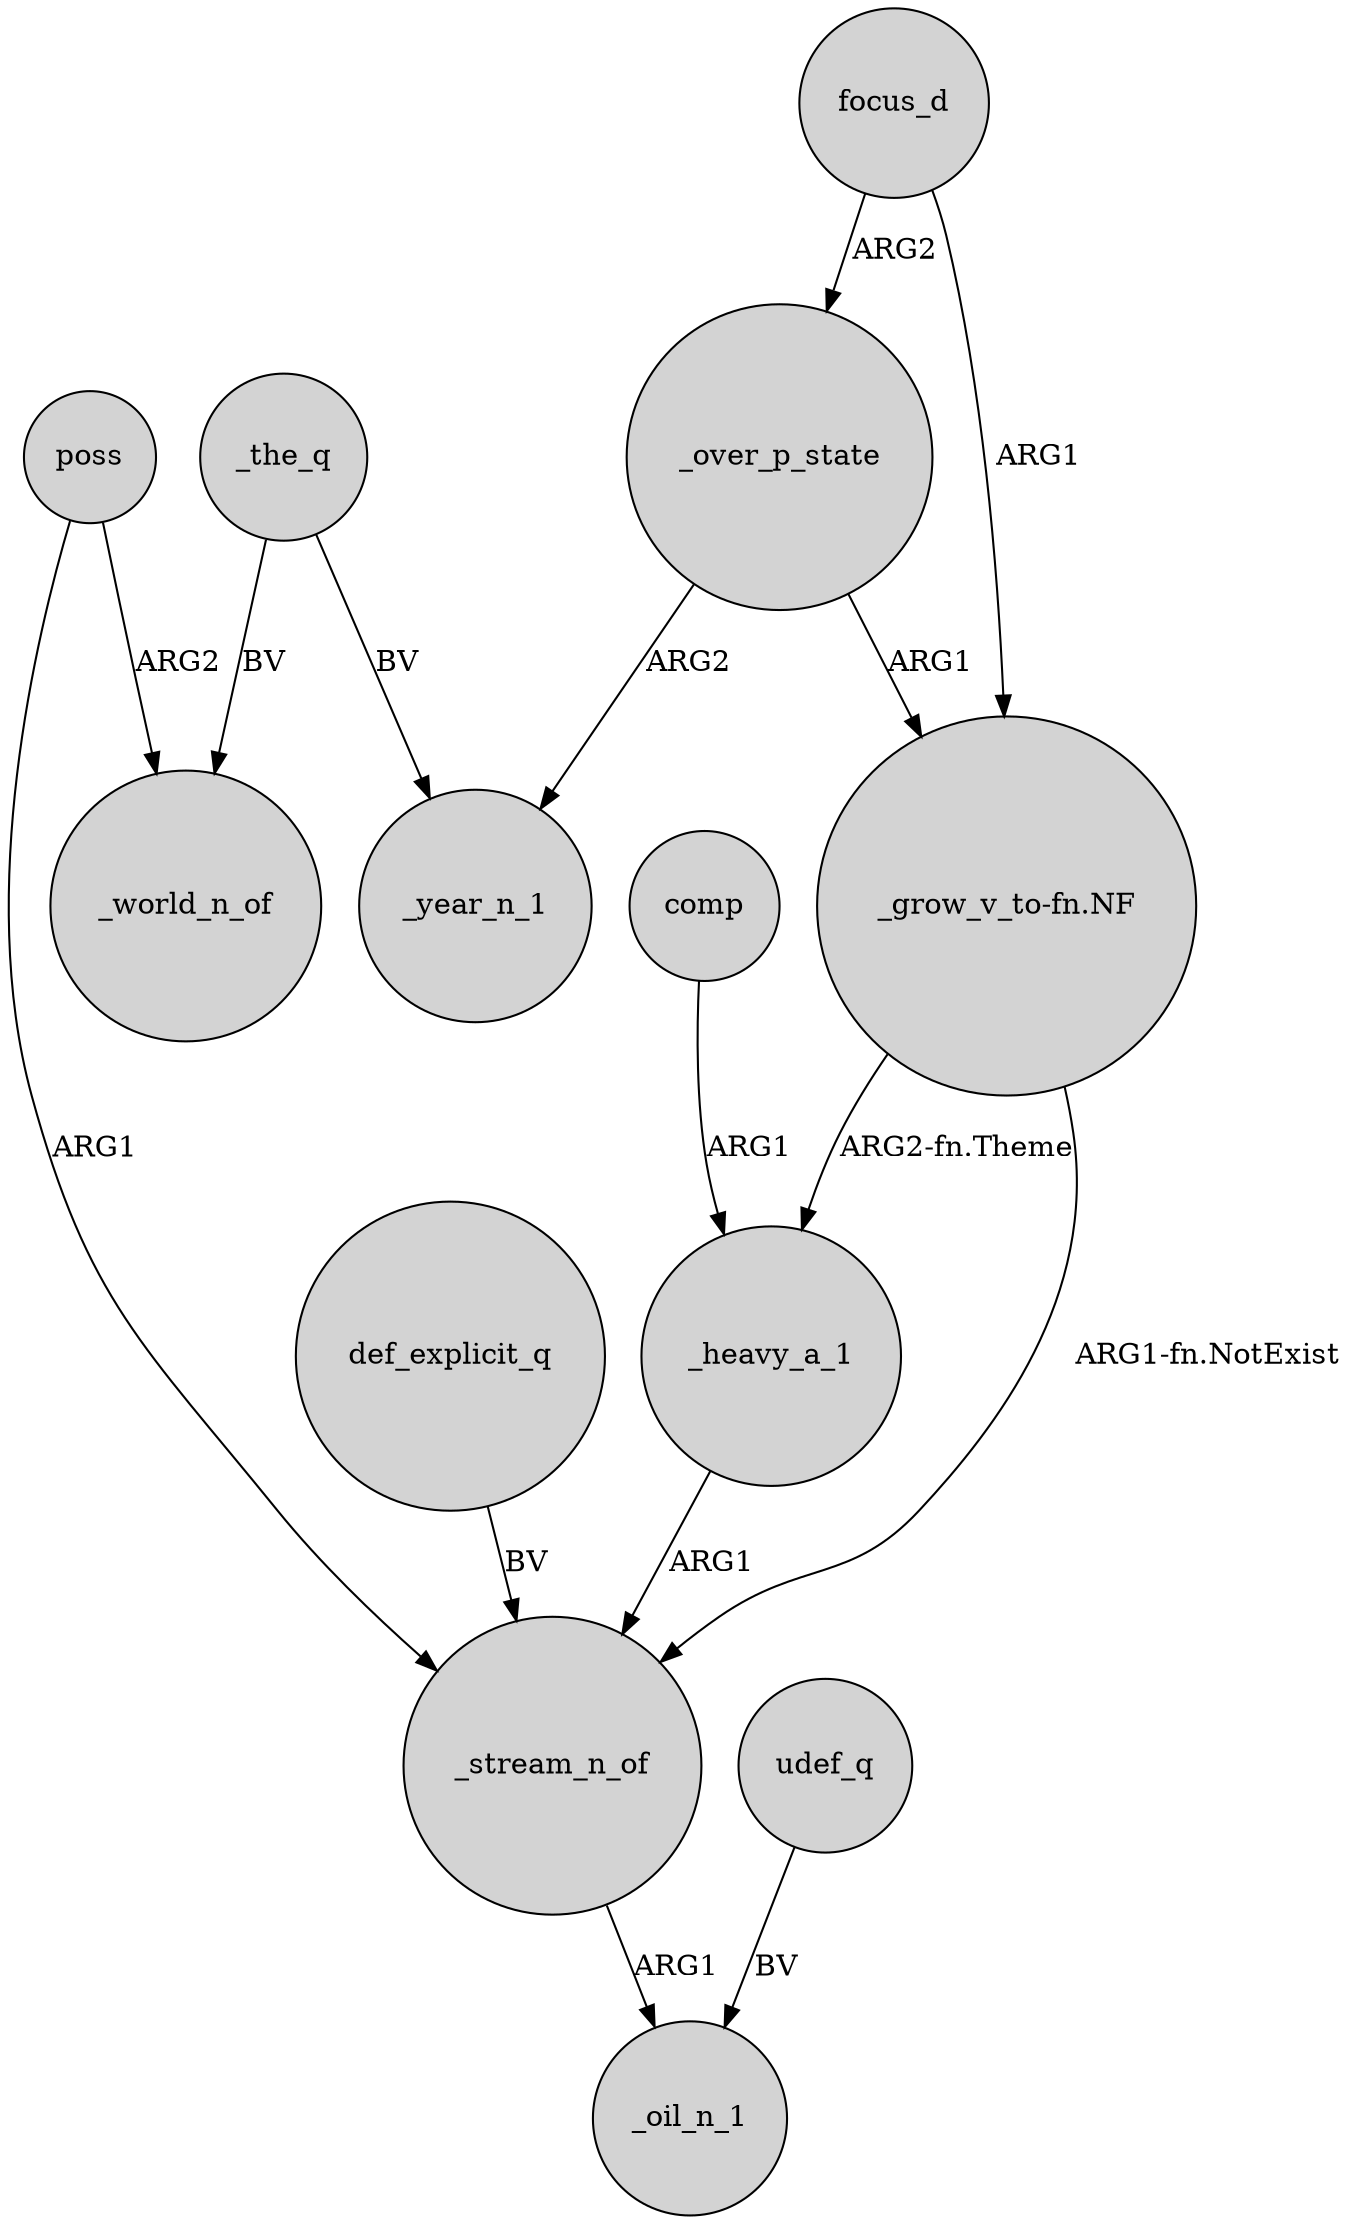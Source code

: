 digraph {
	node [shape=circle style=filled]
	_over_p_state -> _year_n_1 [label=ARG2]
	_stream_n_of -> _oil_n_1 [label=ARG1]
	def_explicit_q -> _stream_n_of [label=BV]
	poss -> _world_n_of [label=ARG2]
	comp -> _heavy_a_1 [label=ARG1]
	"_grow_v_to-fn.NF" -> _stream_n_of [label="ARG1-fn.NotExist"]
	"_grow_v_to-fn.NF" -> _heavy_a_1 [label="ARG2-fn.Theme"]
	focus_d -> _over_p_state [label=ARG2]
	_the_q -> _world_n_of [label=BV]
	_the_q -> _year_n_1 [label=BV]
	_heavy_a_1 -> _stream_n_of [label=ARG1]
	poss -> _stream_n_of [label=ARG1]
	udef_q -> _oil_n_1 [label=BV]
	_over_p_state -> "_grow_v_to-fn.NF" [label=ARG1]
	focus_d -> "_grow_v_to-fn.NF" [label=ARG1]
}
